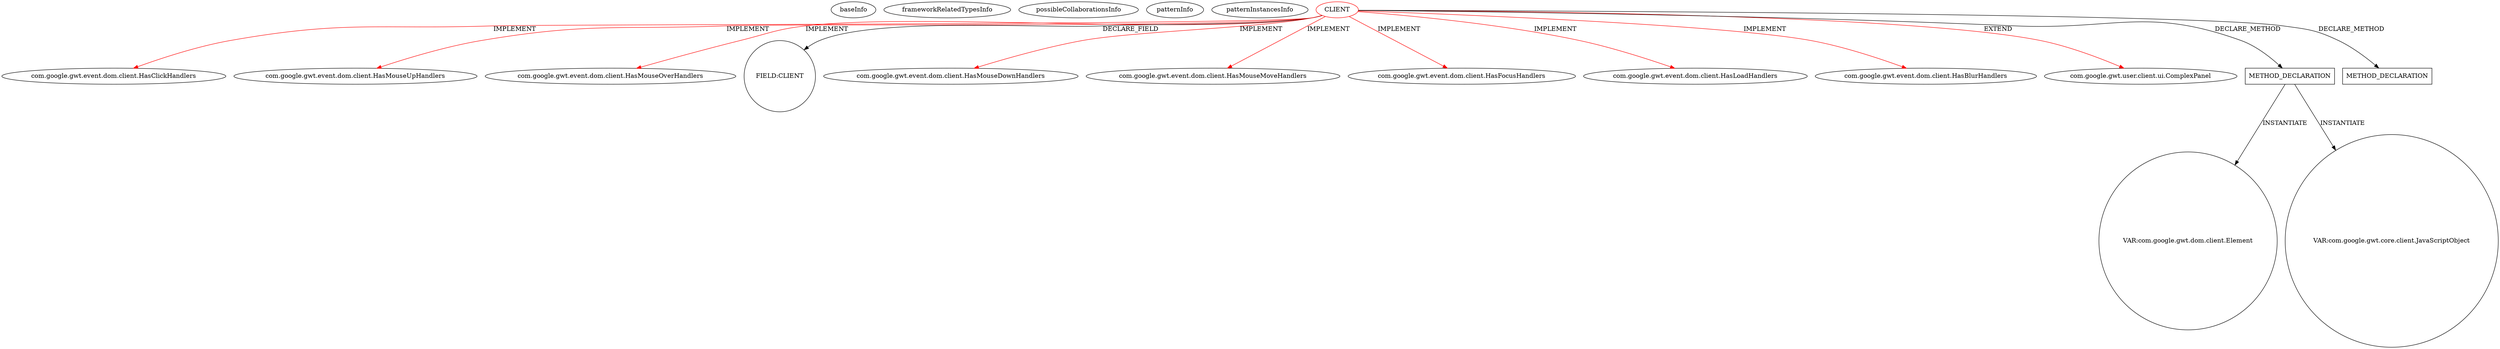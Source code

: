 digraph {
baseInfo[graphId=387,category="pattern",isAnonymous=false,possibleRelation=false]
frameworkRelatedTypesInfo[0="com.google.gwt.event.dom.client.HasClickHandlers",1="com.google.gwt.user.client.ui.ComplexPanel",2="com.google.gwt.event.dom.client.HasBlurHandlers",3="com.google.gwt.event.dom.client.HasMouseOverHandlers",4="com.google.gwt.event.dom.client.HasMouseMoveHandlers",5="com.google.gwt.event.dom.client.HasMouseDownHandlers",6="com.google.gwt.event.dom.client.HasMouseUpHandlers",7="com.google.gwt.event.dom.client.HasLoadHandlers",8="com.google.gwt.event.dom.client.HasFocusHandlers"]
possibleCollaborationsInfo[]
patternInfo[frequency=4.0,patternRootClient=0]
patternInstancesInfo[0="mguiral-GwtSvgLib~/mguiral-GwtSvgLib/GwtSvgLib-master/src/gwt/html5/svg/client/user/ui/SVGSymbolWidget.java~SVGSymbolWidget~3998",1="mguiral-GwtSvgLib~/mguiral-GwtSvgLib/GwtSvgLib-master/src/gwt/html5/svg/client/user/ui/SVGTextContentWidget.java~SVGTextContentWidget~3987",2="mguiral-GwtSvgLib~/mguiral-GwtSvgLib/GwtSvgLib-master/src/gwt/html5/svg/client/user/ui/SVGGraphicalWidget.java~SVGGraphicalWidget~3974",3="mguiral-GwtSvgLib~/mguiral-GwtSvgLib/GwtSvgLib-master/src/gwt/html5/svg/client/user/ui/SVGSwitchWidget.java~SVGSwitchWidget~4001"]
4[label="com.google.gwt.event.dom.client.HasClickHandlers",vertexType="FRAMEWORK_INTERFACE_TYPE",isFrameworkType=false]
0[label="CLIENT",vertexType="ROOT_CLIENT_CLASS_DECLARATION",isFrameworkType=false,color=red]
6[label="com.google.gwt.event.dom.client.HasMouseUpHandlers",vertexType="FRAMEWORK_INTERFACE_TYPE",isFrameworkType=false]
7[label="com.google.gwt.event.dom.client.HasMouseOverHandlers",vertexType="FRAMEWORK_INTERFACE_TYPE",isFrameworkType=false]
11[label="FIELD:CLIENT",vertexType="FIELD_DECLARATION",isFrameworkType=false,shape=circle]
5[label="com.google.gwt.event.dom.client.HasMouseDownHandlers",vertexType="FRAMEWORK_INTERFACE_TYPE",isFrameworkType=false]
8[label="com.google.gwt.event.dom.client.HasMouseMoveHandlers",vertexType="FRAMEWORK_INTERFACE_TYPE",isFrameworkType=false]
2[label="com.google.gwt.event.dom.client.HasFocusHandlers",vertexType="FRAMEWORK_INTERFACE_TYPE",isFrameworkType=false]
10[label="com.google.gwt.event.dom.client.HasLoadHandlers",vertexType="FRAMEWORK_INTERFACE_TYPE",isFrameworkType=false]
3[label="com.google.gwt.event.dom.client.HasBlurHandlers",vertexType="FRAMEWORK_INTERFACE_TYPE",isFrameworkType=false]
1[label="com.google.gwt.user.client.ui.ComplexPanel",vertexType="FRAMEWORK_CLASS_TYPE",isFrameworkType=false]
117[label="METHOD_DECLARATION",vertexType="CLIENT_METHOD_DECLARATION",isFrameworkType=false,shape=box]
123[label="VAR:com.google.gwt.dom.client.Element",vertexType="VARIABLE_EXPRESION",isFrameworkType=false,shape=circle]
120[label="VAR:com.google.gwt.core.client.JavaScriptObject",vertexType="VARIABLE_EXPRESION",isFrameworkType=false,shape=circle]
142[label="METHOD_DECLARATION",vertexType="CLIENT_METHOD_DECLARATION",isFrameworkType=false,shape=box]
0->4[label="IMPLEMENT",color=red]
0->1[label="EXTEND",color=red]
0->3[label="IMPLEMENT",color=red]
0->11[label="DECLARE_FIELD"]
117->120[label="INSTANTIATE"]
0->7[label="IMPLEMENT",color=red]
0->8[label="IMPLEMENT",color=red]
117->123[label="INSTANTIATE"]
0->5[label="IMPLEMENT",color=red]
0->117[label="DECLARE_METHOD"]
0->6[label="IMPLEMENT",color=red]
0->10[label="IMPLEMENT",color=red]
0->142[label="DECLARE_METHOD"]
0->2[label="IMPLEMENT",color=red]
}
